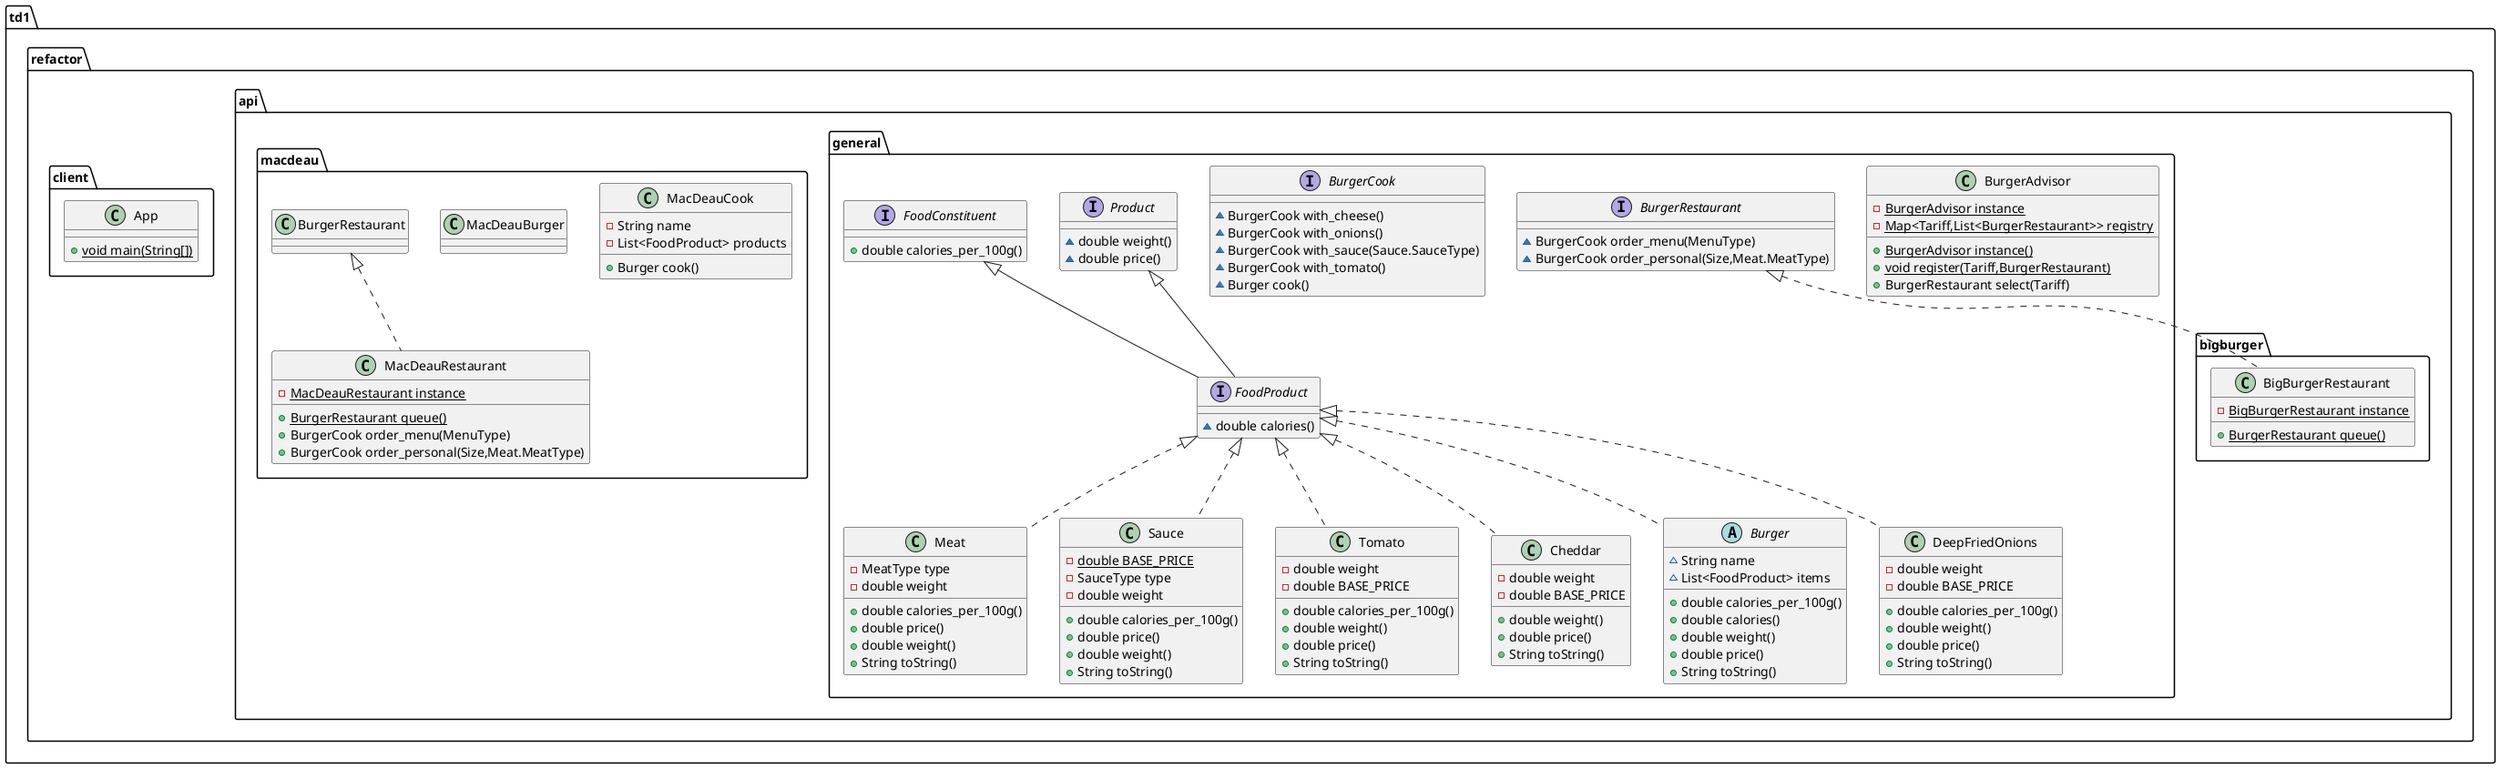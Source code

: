 @startuml
class td1.refactor.api.bigburger.BigBurgerRestaurant {
- {static} BigBurgerRestaurant instance
+ {static} BurgerRestaurant queue()
}
class td1.refactor.api.general.Meat {
- MeatType type
- double weight
+ double calories_per_100g()
+ double price()
+ double weight()
+ String toString()
}
class td1.refactor.client.App {
+ {static} void main(String[])
}
class td1.refactor.api.macdeau.MacDeauCook {
- String name
- List<FoodProduct> products
+ Burger cook()
}
class td1.refactor.api.general.BurgerAdvisor {
- {static} BurgerAdvisor instance
- {static} Map<Tariff,List<BurgerRestaurant>> registry
+ {static} BurgerAdvisor instance()
+ {static} void register(Tariff,BurgerRestaurant)
+ BurgerRestaurant select(Tariff)
}
class td1.refactor.api.general.Sauce {
- {static} double BASE_PRICE
- SauceType type
- double weight
+ double calories_per_100g()
+ double price()
+ double weight()
+ String toString()
}
class td1.refactor.api.macdeau.MacDeauRestaurant {
- {static} MacDeauRestaurant instance
+ {static} BurgerRestaurant queue()
+ BurgerCook order_menu(MenuType)
+ BurgerCook order_personal(Size,Meat.MeatType)
}
interface td1.refactor.api.general.BurgerRestaurant {
~ BurgerCook order_menu(MenuType)
~ BurgerCook order_personal(Size,Meat.MeatType)
}
class td1.refactor.api.general.Tomato {
- double weight
- double BASE_PRICE
+ double calories_per_100g()
+ double weight()
+ double price()
+ String toString()
}
class td1.refactor.api.general.Cheddar {
- double weight
- double BASE_PRICE
+ double weight()
+ double price()
+ String toString()
}
interface td1.refactor.api.general.FoodProduct {
~ double calories()
}
interface td1.refactor.api.general.BurgerCook {
~ BurgerCook with_cheese()
~ BurgerCook with_onions()
~ BurgerCook with_sauce(Sauce.SauceType)
~ BurgerCook with_tomato()
~ Burger cook()
}
interface td1.refactor.api.general.Product {
~ double weight()
~ double price()
}
abstract class td1.refactor.api.general.Burger {
~ String name
~ List<FoodProduct> items
+ double calories_per_100g()
+ double calories()
+ double weight()
+ double price()
+ String toString()
}
class td1.refactor.api.macdeau.MacDeauBurger {
}
interface td1.refactor.api.general.FoodConstituent {
+ double calories_per_100g()
}
class td1.refactor.api.general.DeepFriedOnions {
- double weight
- double BASE_PRICE
+ double calories_per_100g()
+ double weight()
+ double price()
+ String toString()
}


td1.refactor.api.general.BurgerRestaurant <|.. td1.refactor.api.bigburger.BigBurgerRestaurant
td1.refactor.api.general.FoodProduct <|.. td1.refactor.api.general.Meat
td1.refactor.api.general.FoodProduct <|.. td1.refactor.api.general.Sauce
td1.refactor.api.macdeau.BurgerRestaurant <|.. td1.refactor.api.macdeau.MacDeauRestaurant
td1.refactor.api.general.FoodProduct <|.. td1.refactor.api.general.Tomato
td1.refactor.api.general.FoodProduct <|.. td1.refactor.api.general.Cheddar
td1.refactor.api.general.FoodConstituent <|-- td1.refactor.api.general.FoodProduct
td1.refactor.api.general.Product <|-- td1.refactor.api.general.FoodProduct
td1.refactor.api.general.FoodProduct <|.. td1.refactor.api.general.Burger
td1.refactor.api.general.FoodProduct <|.. td1.refactor.api.general.DeepFriedOnions
@enduml